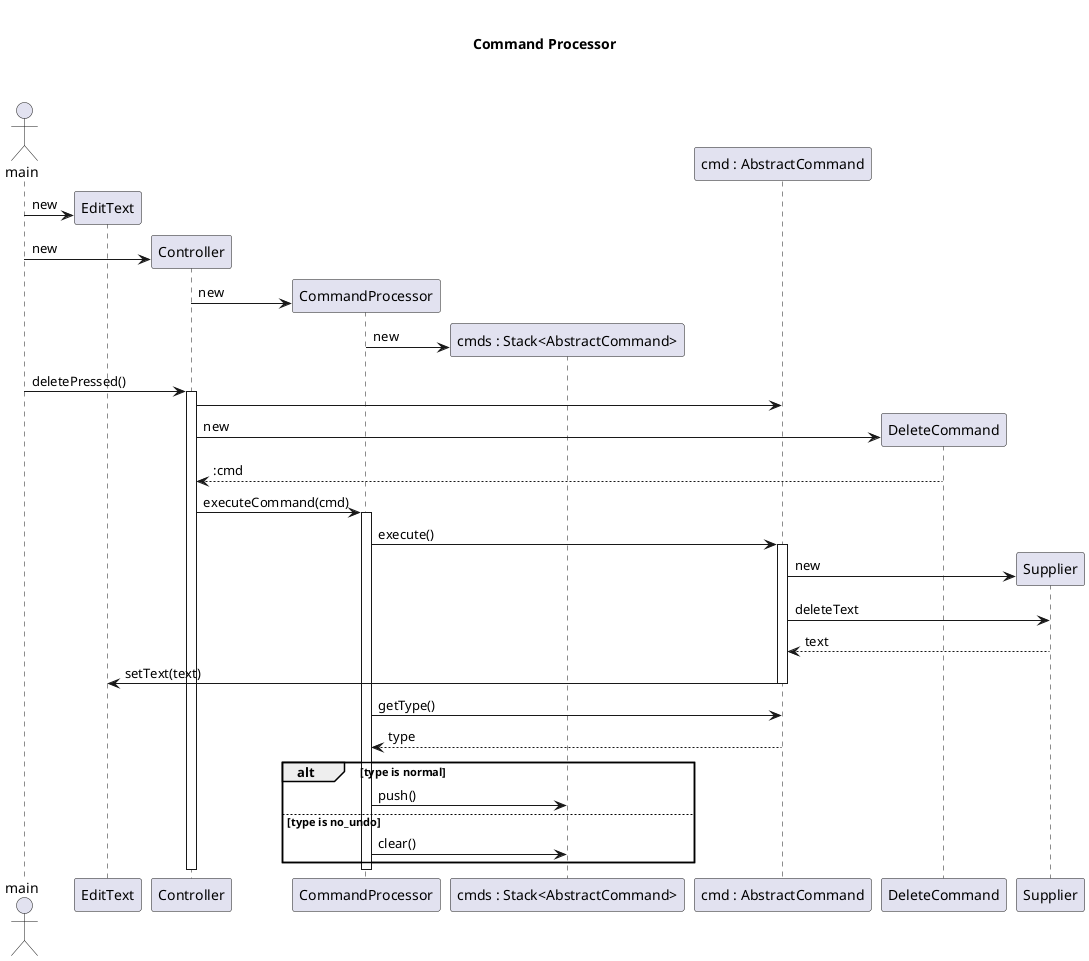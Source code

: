 @startuml
title \n<b>Command Processor</b>\n\n

actor main
create EditText
main -> EditText: new
create Controller
main -> Controller: new
create CommandProcessor
Controller -> CommandProcessor: new
create "cmds : Stack<AbstractCommand>"
CommandProcessor -> "cmds : Stack<AbstractCommand>" : new

main -> Controller: deletePressed()
activate Controller
    Controller -> "cmd : AbstractCommand"
    create DeleteCommand
    Controller -> DeleteCommand: new
    DeleteCommand --> Controller: :cmd
    Controller -> CommandProcessor: executeCommand(cmd)

    activate CommandProcessor
        CommandProcessor -> "cmd : AbstractCommand": execute()

        activate "cmd : AbstractCommand"
            create Supplier
            "cmd : AbstractCommand" -> Supplier: new
            "cmd : AbstractCommand" -> Supplier: deleteText
            Supplier --> "cmd : AbstractCommand": text
            "cmd : AbstractCommand" -> EditText: setText(text)
        deactivate "cmd : AbstractCommand"

        CommandProcessor -> "cmd : AbstractCommand": getType()
        CommandProcessor <-- "cmd : AbstractCommand": type
        alt type is normal
            CommandProcessor -> "cmds : Stack<AbstractCommand>": push()
        else type is no_undo
            CommandProcessor -> "cmds : Stack<AbstractCommand>": clear()
        end
    deactivate CommandProcessor

deactivate Controller

@enduml